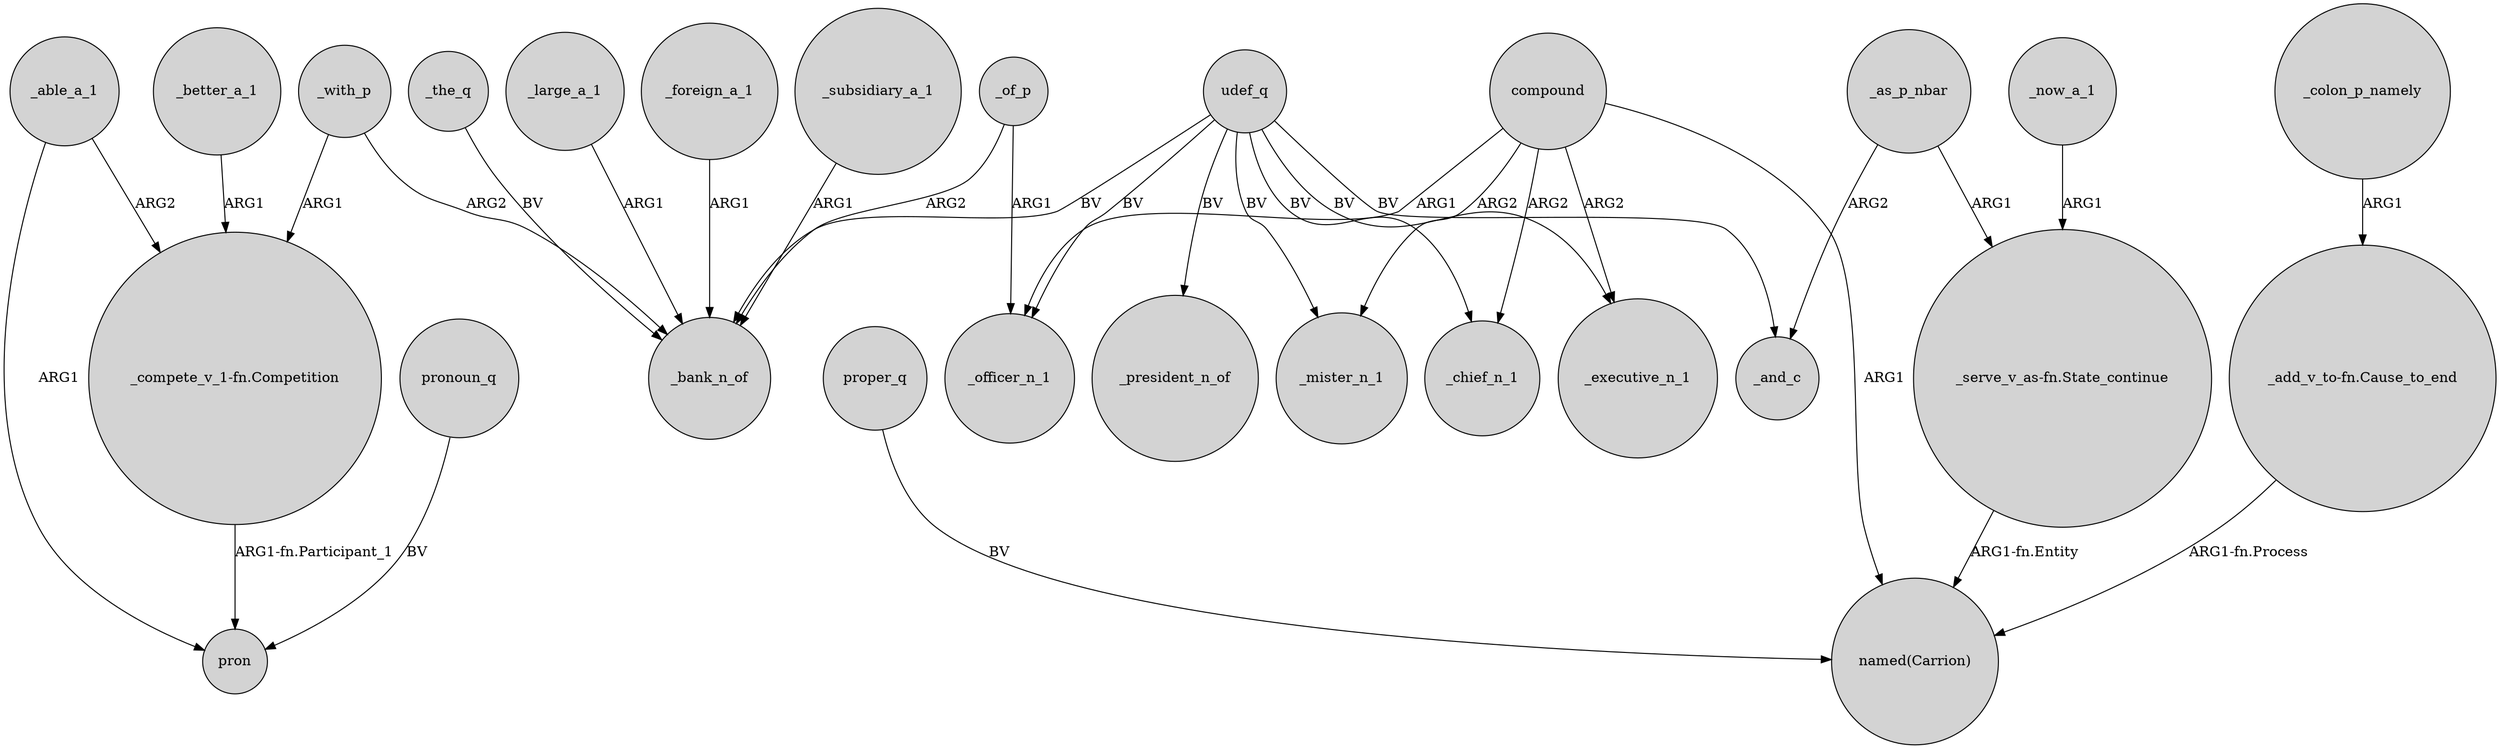 digraph {
	node [shape=circle style=filled]
	_able_a_1 -> "_compete_v_1-fn.Competition" [label=ARG2]
	compound -> _mister_n_1 [label=ARG2]
	compound -> "named(Carrion)" [label=ARG1]
	compound -> _chief_n_1 [label=ARG2]
	_the_q -> _bank_n_of [label=BV]
	_large_a_1 -> _bank_n_of [label=ARG1]
	_able_a_1 -> pron [label=ARG1]
	_as_p_nbar -> "_serve_v_as-fn.State_continue" [label=ARG1]
	udef_q -> _chief_n_1 [label=BV]
	_with_p -> "_compete_v_1-fn.Competition" [label=ARG1]
	_of_p -> _officer_n_1 [label=ARG1]
	udef_q -> _bank_n_of [label=BV]
	udef_q -> _and_c [label=BV]
	udef_q -> _mister_n_1 [label=BV]
	_as_p_nbar -> _and_c [label=ARG2]
	pronoun_q -> pron [label=BV]
	_colon_p_namely -> "_add_v_to-fn.Cause_to_end" [label=ARG1]
	udef_q -> _executive_n_1 [label=BV]
	_foreign_a_1 -> _bank_n_of [label=ARG1]
	_of_p -> _bank_n_of [label=ARG2]
	proper_q -> "named(Carrion)" [label=BV]
	_subsidiary_a_1 -> _bank_n_of [label=ARG1]
	"_serve_v_as-fn.State_continue" -> "named(Carrion)" [label="ARG1-fn.Entity"]
	compound -> _officer_n_1 [label=ARG1]
	udef_q -> _officer_n_1 [label=BV]
	"_add_v_to-fn.Cause_to_end" -> "named(Carrion)" [label="ARG1-fn.Process"]
	udef_q -> _president_n_of [label=BV]
	_with_p -> _bank_n_of [label=ARG2]
	_now_a_1 -> "_serve_v_as-fn.State_continue" [label=ARG1]
	compound -> _executive_n_1 [label=ARG2]
	_better_a_1 -> "_compete_v_1-fn.Competition" [label=ARG1]
	"_compete_v_1-fn.Competition" -> pron [label="ARG1-fn.Participant_1"]
}
